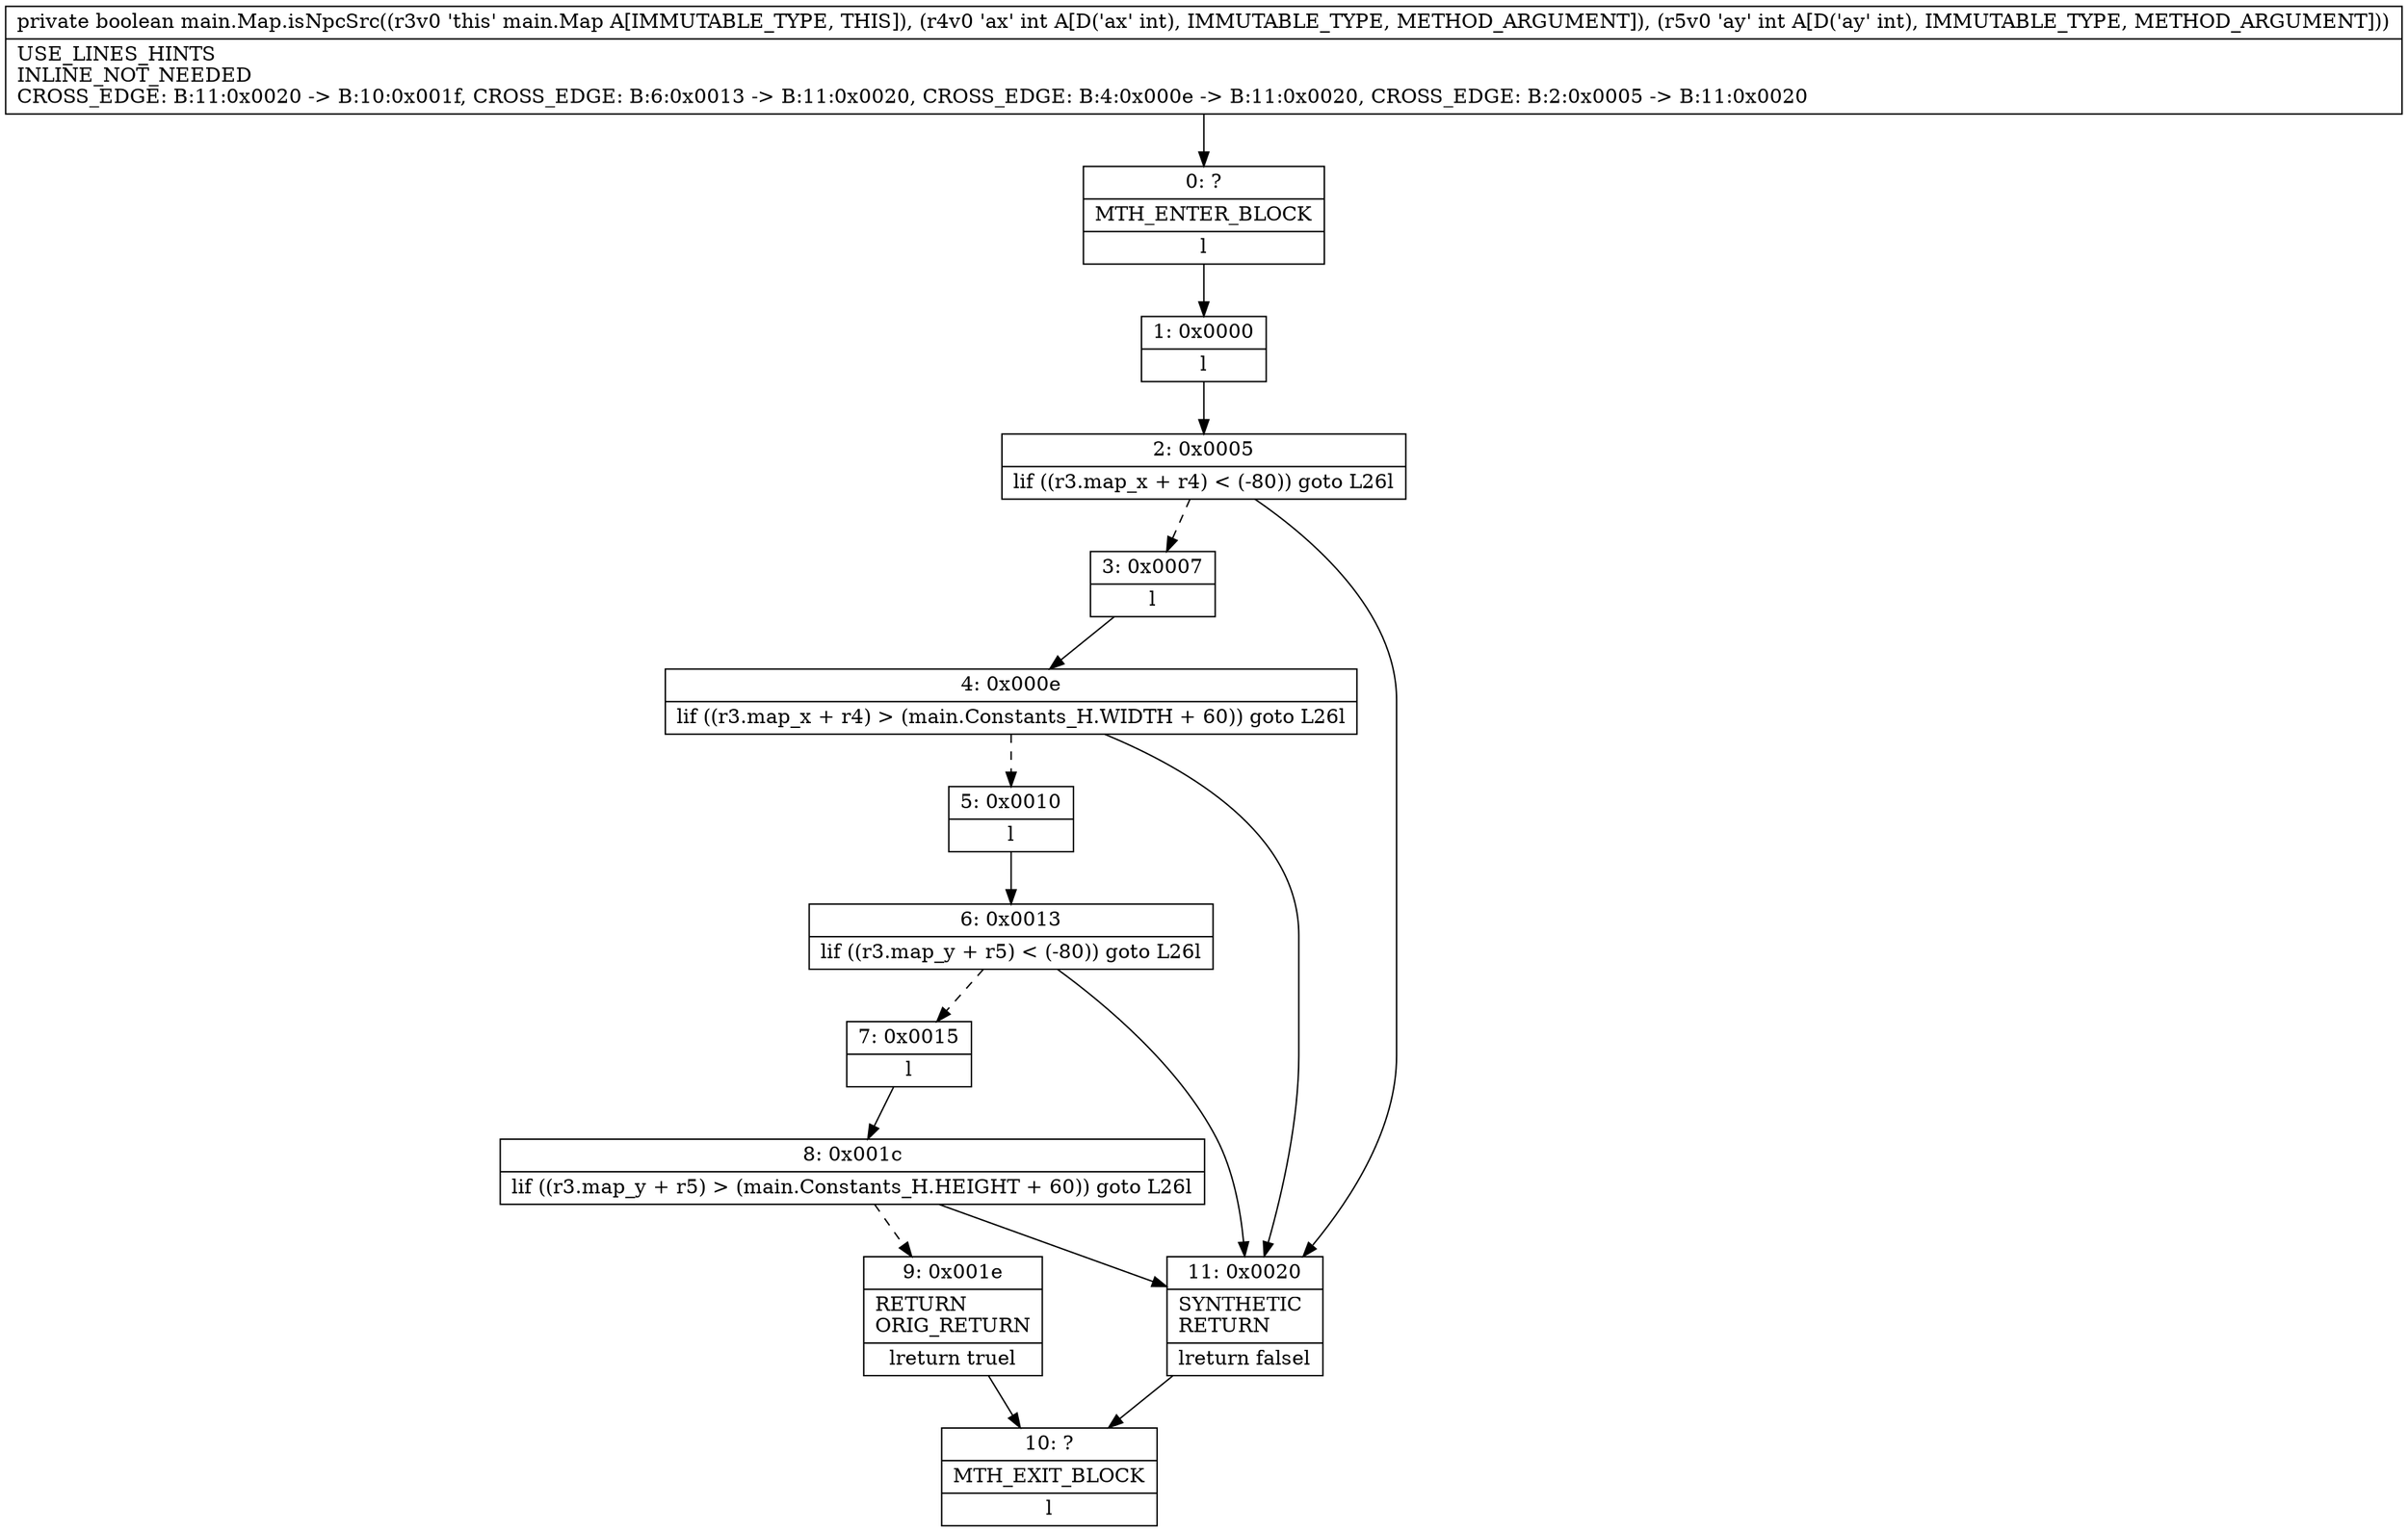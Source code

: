 digraph "CFG formain.Map.isNpcSrc(II)Z" {
Node_0 [shape=record,label="{0\:\ ?|MTH_ENTER_BLOCK\l|l}"];
Node_1 [shape=record,label="{1\:\ 0x0000|l}"];
Node_2 [shape=record,label="{2\:\ 0x0005|lif ((r3.map_x + r4) \< (\-80)) goto L26l}"];
Node_3 [shape=record,label="{3\:\ 0x0007|l}"];
Node_4 [shape=record,label="{4\:\ 0x000e|lif ((r3.map_x + r4) \> (main.Constants_H.WIDTH + 60)) goto L26l}"];
Node_5 [shape=record,label="{5\:\ 0x0010|l}"];
Node_6 [shape=record,label="{6\:\ 0x0013|lif ((r3.map_y + r5) \< (\-80)) goto L26l}"];
Node_7 [shape=record,label="{7\:\ 0x0015|l}"];
Node_8 [shape=record,label="{8\:\ 0x001c|lif ((r3.map_y + r5) \> (main.Constants_H.HEIGHT + 60)) goto L26l}"];
Node_9 [shape=record,label="{9\:\ 0x001e|RETURN\lORIG_RETURN\l|lreturn truel}"];
Node_10 [shape=record,label="{10\:\ ?|MTH_EXIT_BLOCK\l|l}"];
Node_11 [shape=record,label="{11\:\ 0x0020|SYNTHETIC\lRETURN\l|lreturn falsel}"];
MethodNode[shape=record,label="{private boolean main.Map.isNpcSrc((r3v0 'this' main.Map A[IMMUTABLE_TYPE, THIS]), (r4v0 'ax' int A[D('ax' int), IMMUTABLE_TYPE, METHOD_ARGUMENT]), (r5v0 'ay' int A[D('ay' int), IMMUTABLE_TYPE, METHOD_ARGUMENT]))  | USE_LINES_HINTS\lINLINE_NOT_NEEDED\lCROSS_EDGE: B:11:0x0020 \-\> B:10:0x001f, CROSS_EDGE: B:6:0x0013 \-\> B:11:0x0020, CROSS_EDGE: B:4:0x000e \-\> B:11:0x0020, CROSS_EDGE: B:2:0x0005 \-\> B:11:0x0020\l}"];
MethodNode -> Node_0;
Node_0 -> Node_1;
Node_1 -> Node_2;
Node_2 -> Node_3[style=dashed];
Node_2 -> Node_11;
Node_3 -> Node_4;
Node_4 -> Node_5[style=dashed];
Node_4 -> Node_11;
Node_5 -> Node_6;
Node_6 -> Node_7[style=dashed];
Node_6 -> Node_11;
Node_7 -> Node_8;
Node_8 -> Node_9[style=dashed];
Node_8 -> Node_11;
Node_9 -> Node_10;
Node_11 -> Node_10;
}

